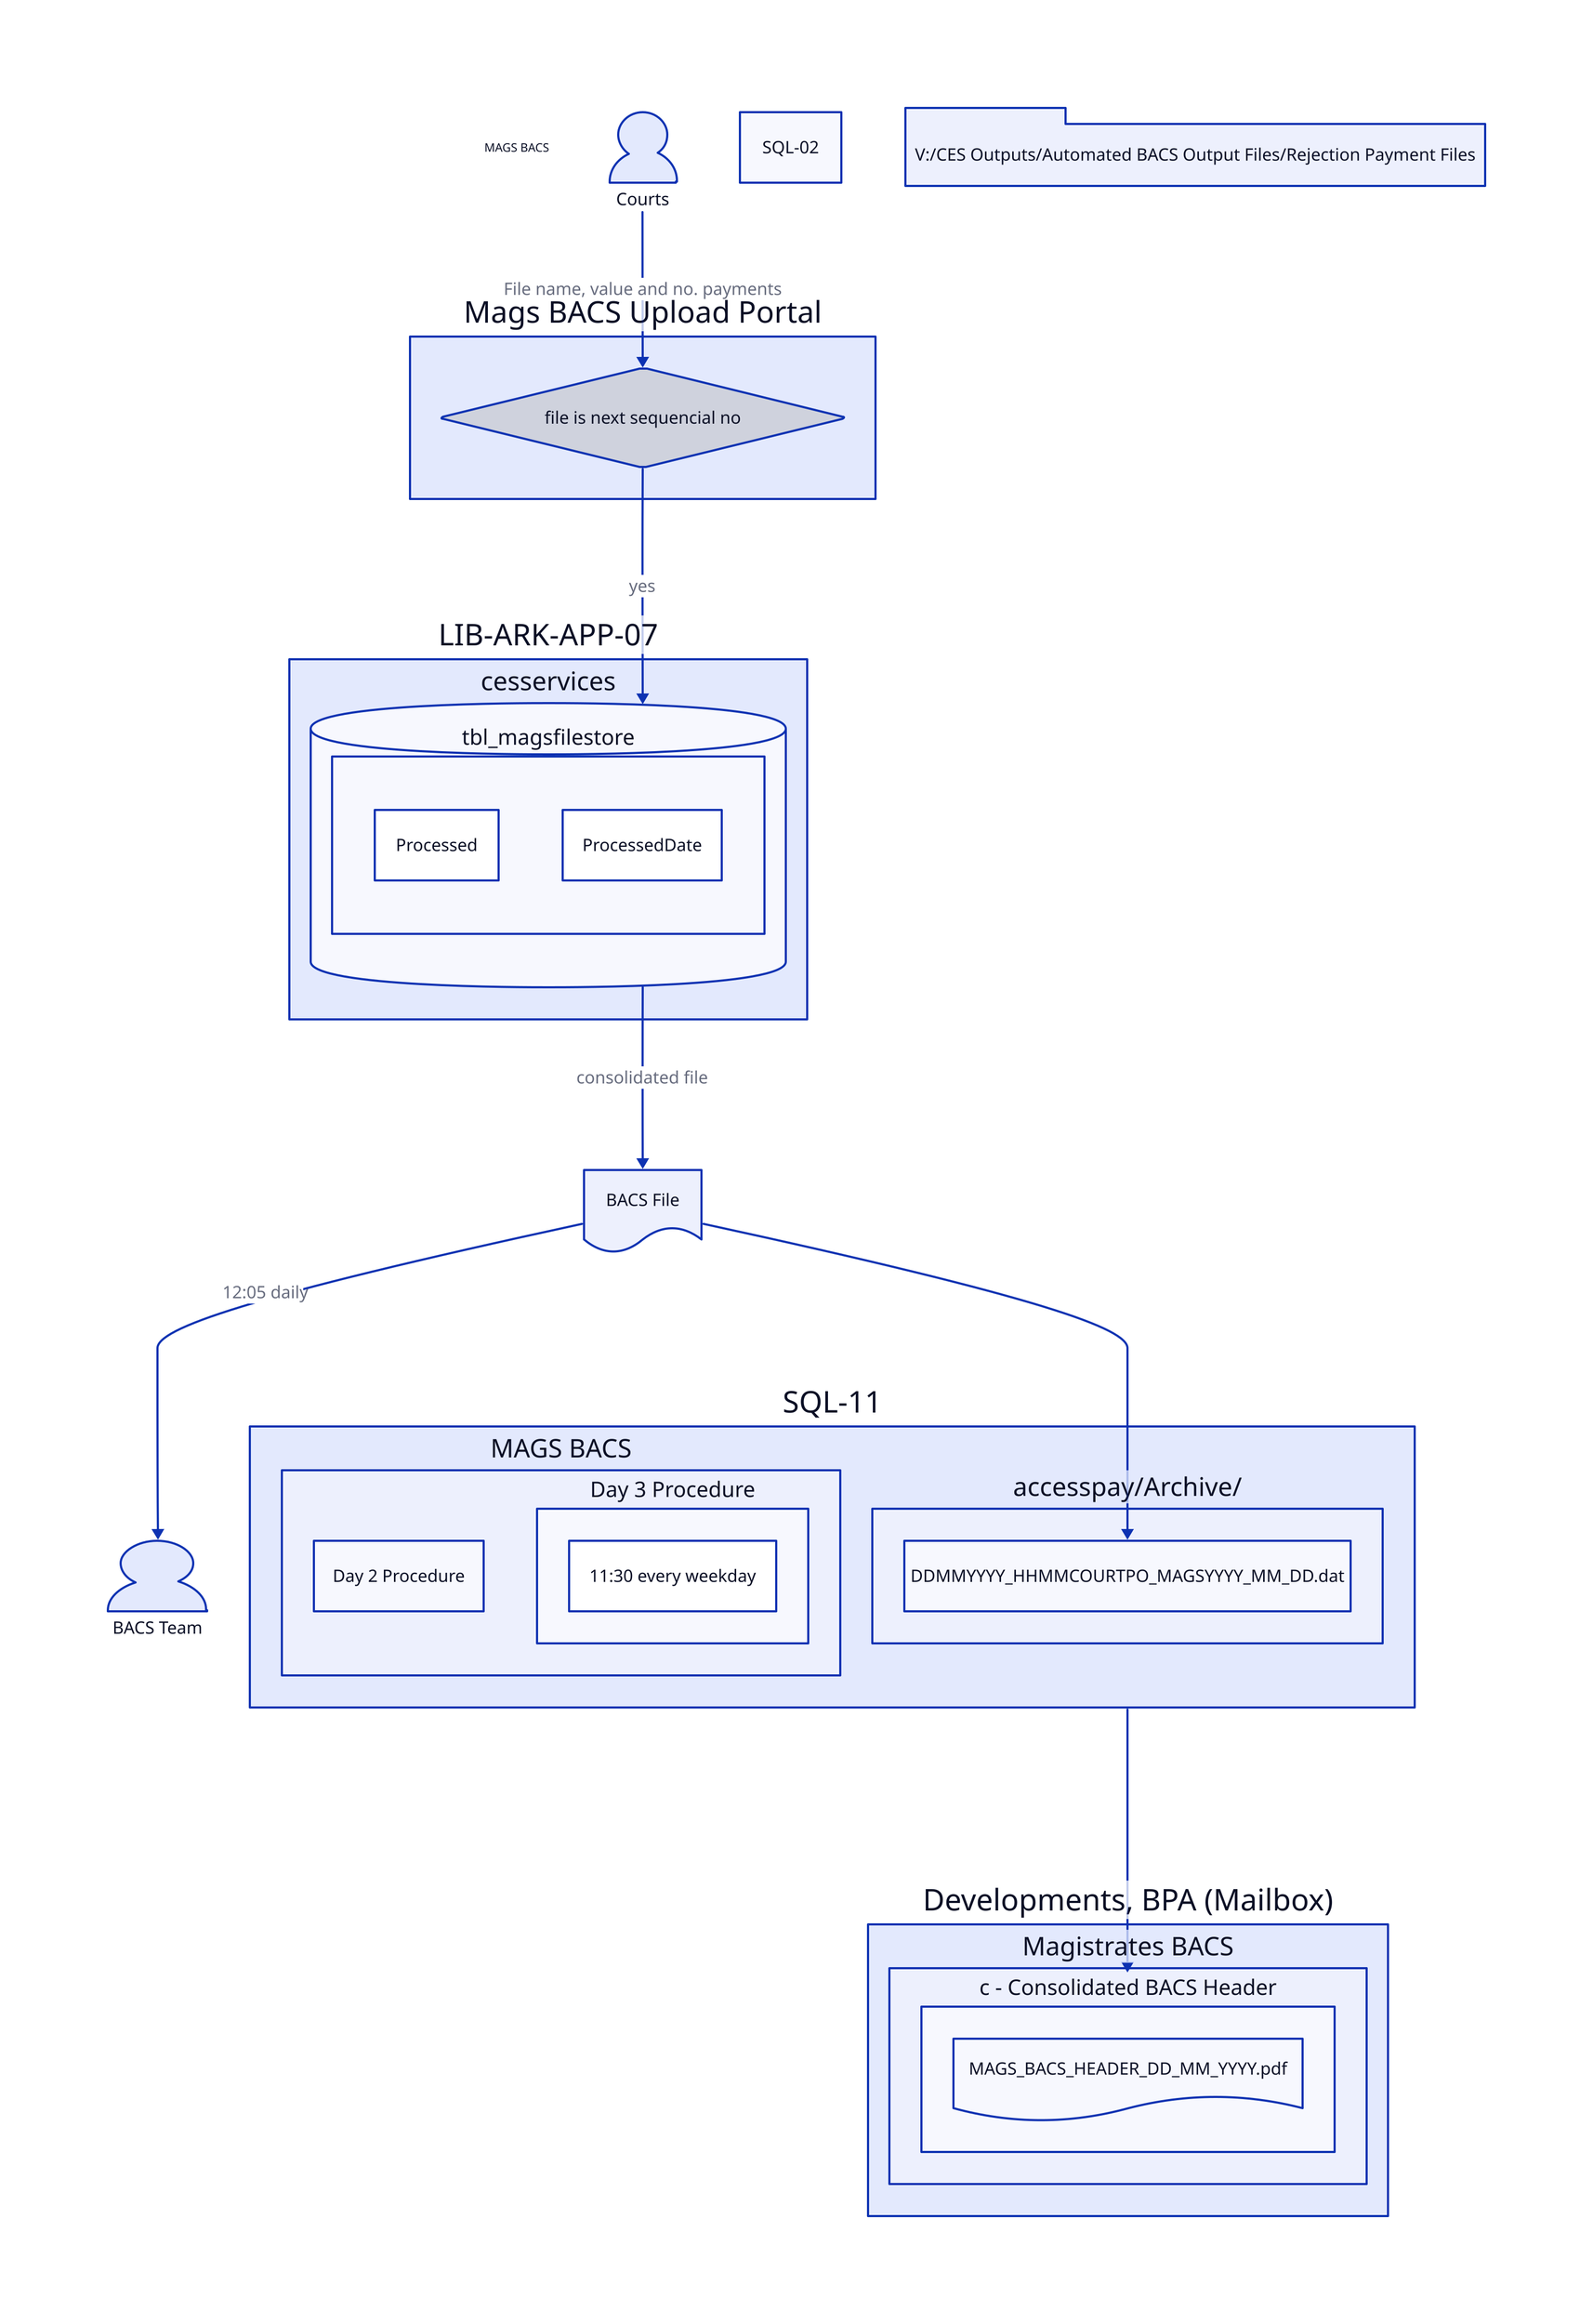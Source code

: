 description: MAGS BACS {
  shape: text
  style: {
    font-size: 11
  }
}

Mags BACS Upload Portal {
  file is next sequencial no.shape: diamond
}

Courts.shape: person
BACS Team.shape: person
Courts -> Mags BACS Upload Portal.file is next sequencial no: File name, value and no. payments

LIB-ARK-APP-07 {
  cesservices.shape: cylinder
  cesservices {
    tbl_magsfilestore { 
      Processed
      ProcessedDate   
    }
  }
}

Mags BACS Upload Portal.file is next sequencial no -> LIB-ARK-APP-07.cesservices: yes

BACS File.shape: document

LIB-ARK-APP-07.cesservices -> BACS File: consolidated file 
BACS File -> BACS Team: 12:05 daily

SQL-11 {
  MAGS BACS {
    Day 2 Procedure 
    Day 3 Procedure { 
      description: 11:30 every weekday
    }
  }
  accesspay\/Archive\/ {
    DDMMYYYY_HHMMCOURTPO_MAGSYYYY_MM_DD\.dat
  }
}

BACS File -> SQL-11.accesspay\/Archive\/.DDMMYYYY_HHMMCOURTPO_MAGSYYYY_MM_DD\.dat

Developments, BPA (Mailbox) {
  Magistrates BACS {
    c - Consolidated BACS Header {
      MAGS_BACS_HEADER_DD_MM_YYYY\.pdf.shape: document
      MAGS_BACS_HEADER_DD_MM_YYYY\.pdf
    }
  } 
}

SQL-02 {

}


SQL-11 -> Developments, BPA (Mailbox).Magistrates BACS.c - Consolidated BACS Header

V\:/\CES Outputs/\Automated BACS Output Files/\Rejection Payment Files.shape: package
